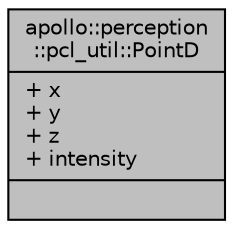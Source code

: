 digraph "apollo::perception::pcl_util::PointD"
{
  edge [fontname="Helvetica",fontsize="10",labelfontname="Helvetica",labelfontsize="10"];
  node [fontname="Helvetica",fontsize="10",shape=record];
  Node1 [label="{apollo::perception\l::pcl_util::PointD\n|+ x\l+ y\l+ z\l+ intensity\l|}",height=0.2,width=0.4,color="black", fillcolor="grey75", style="filled" fontcolor="black"];
}
